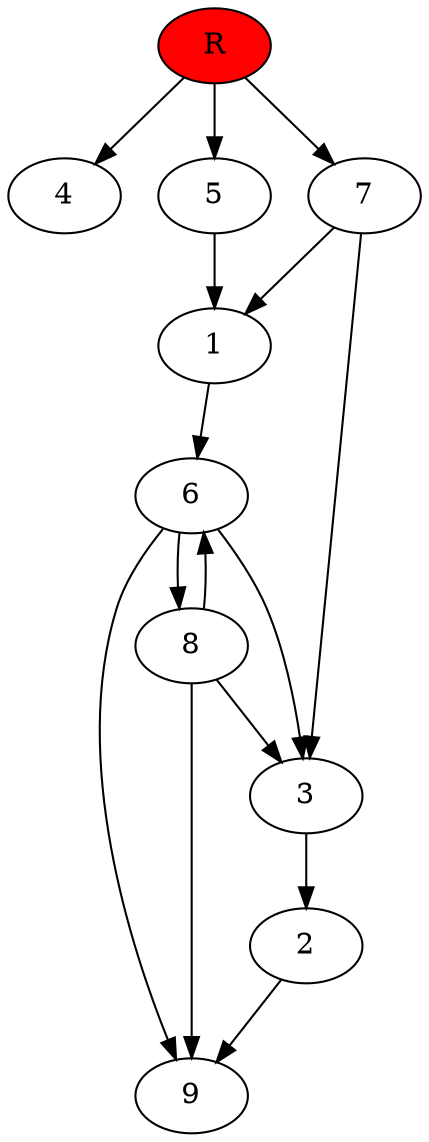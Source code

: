 digraph prb15159 {
	1
	2
	3
	4
	5
	6
	7
	8
	R [fillcolor="#ff0000" style=filled]
	1 -> 6
	2 -> 9
	3 -> 2
	5 -> 1
	6 -> 3
	6 -> 8
	6 -> 9
	7 -> 1
	7 -> 3
	8 -> 3
	8 -> 6
	8 -> 9
	R -> 4
	R -> 5
	R -> 7
}
